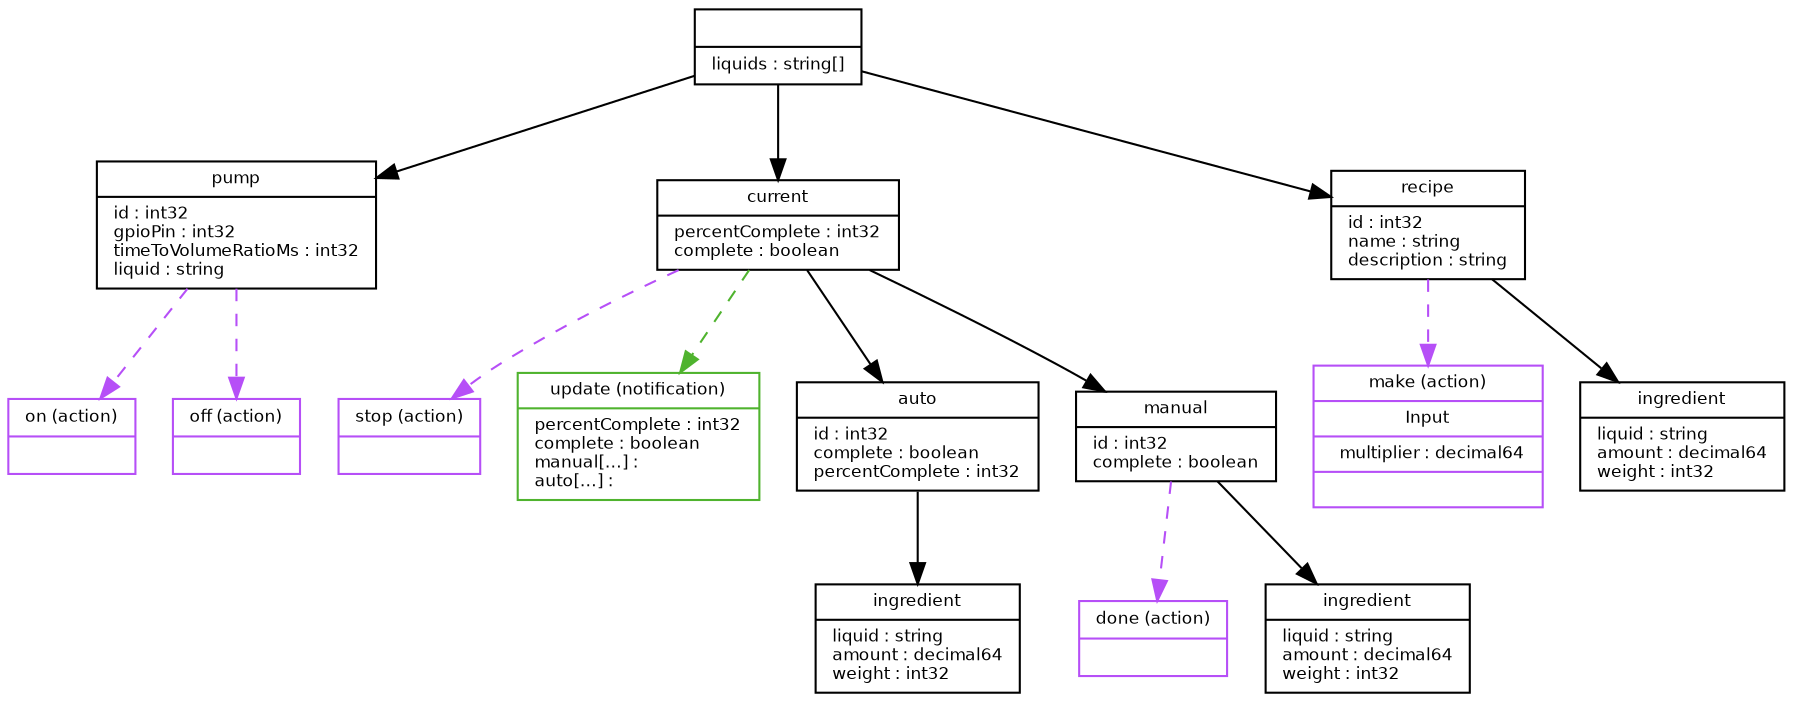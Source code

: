 digraph G {
        fontname = "Bitstream Vera Sans"
        fontsize = 8

        node [
                fontname = "Bitstream Vera Sans"
                fontsize = 8
                shape = "record"
        ]

        edge [
                fontname = "Bitstream Vera Sans"
                fontsize = 8
        ]


       _bartend [
         label = "{|liquids : string[]\l}"
       ]







       _pump [
         label = "{pump|id : int32\lgpioPin : int32\ltimeToVolumeRatioMs : int32\lliquid : string\l}"
       ]



       _pump_on [
         label = "{on (action)|}"
         color = "#b64ff7"
       ]
       _pump -> _pump_on [
         style = "dashed"
         color = "#b64ff7"
       ]

       _pump_off [
         label = "{off (action)|}"
         color = "#b64ff7"
       ]
       _pump -> _pump_off [
         style = "dashed"
         color = "#b64ff7"
       ]





       _current [
         label = "{current|percentComplete : int32\lcomplete : boolean\l}"
       ]



       _current_stop [
         label = "{stop (action)|}"
         color = "#b64ff7"
       ]
       _current -> _current_stop [
         style = "dashed"
         color = "#b64ff7"
       ]



       _current_update [
         label = "{update (notification)|percentComplete : int32\lcomplete : boolean\lmanual[…] : \lauto[…] : \l}"
         color = "#4fb32e"
       ]
       _current -> _current_update [
         style = "dashed"
         color = "#4fb32e"
       ]



       _current_auto [
         label = "{auto|id : int32\lcomplete : boolean\lpercentComplete : int32\l}"
       ]







       _current_auto_id__ingredient [
         label = "{ingredient|liquid : string\lamount : decimal64\lweight : int32\l}"
       ]







       _current_manual [
         label = "{manual|id : int32\lcomplete : boolean\l}"
       ]



       _current_manual_done [
         label = "{done (action)|}"
         color = "#b64ff7"
       ]
       _current_manual -> _current_manual_done [
         style = "dashed"
         color = "#b64ff7"
       ]





       _current_manual_id__ingredient [
         label = "{ingredient|liquid : string\lamount : decimal64\lweight : int32\l}"
       ]







       _recipe [
         label = "{recipe|id : int32\lname : string\ldescription : string\l}"
       ]



       _recipe_make [
         label = "{make (action)|Input|&#32;&#32;multiplier : decimal64\l|}"
         color = "#b64ff7"
       ]
       _recipe -> _recipe_make [
         style = "dashed"
         color = "#b64ff7"
       ]





       _recipe_id__ingredient [
         label = "{ingredient|liquid : string\lamount : decimal64\lweight : int32\l}"
       ]










  
    _bartend -> _pump
    
    _bartend -> _current
    _bartend -> _recipe

  
    
    
    
    

  
    
    
    _current -> _current_auto
    _current -> _current_manual

  
    
    _current_auto -> _current_auto_id__ingredient
    
    

  
    
    
    

  
    
    _current_manual -> _current_manual_id__ingredient
    

  
    
    
    

  
    
    
    
    _recipe -> _recipe_id__ingredient

  
    
    
    


}
